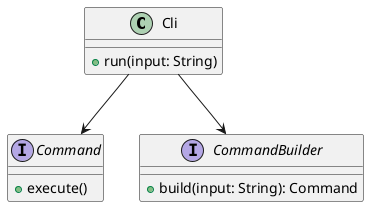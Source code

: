 @startuml

class Cli{
    + run(input: String)
}

interface Command{
    + execute()
}

interface CommandBuilder{
    + build(input: String): Command
}

Cli --> CommandBuilder
Cli --> Command

@enduml